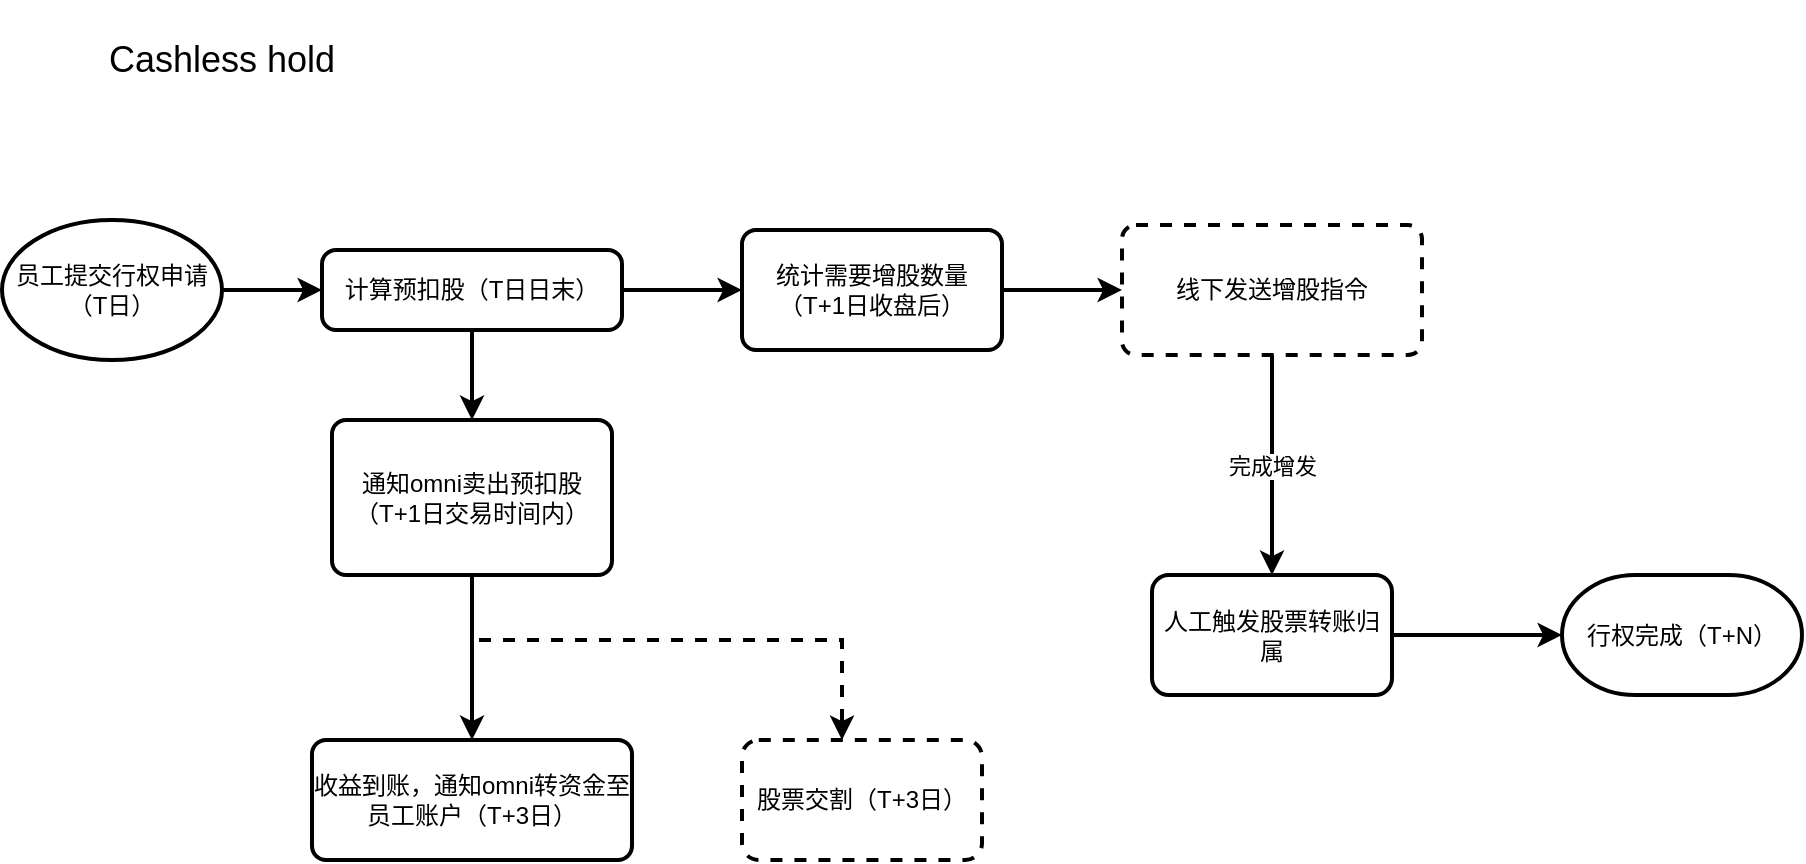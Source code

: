 <mxfile version="13.7.9" type="github">
  <diagram id="J9ElGls0z0i14CrVCFYJ" name="第 1 页">
    <mxGraphModel dx="979" dy="722" grid="1" gridSize="10" guides="1" tooltips="1" connect="1" arrows="1" fold="1" page="1" pageScale="1" pageWidth="1200" pageHeight="1600" math="0" shadow="0">
      <root>
        <mxCell id="0" />
        <mxCell id="1" parent="0" />
        <mxCell id="IP6N6mY2FTfmfS4jlM0r-1" value="&lt;font style=&quot;font-size: 18px&quot;&gt;Cashless hold&lt;/font&gt;" style="rounded=1;whiteSpace=wrap;html=1;strokeColor=none;" parent="1" vertex="1">
          <mxGeometry x="120" y="90" width="220" height="60" as="geometry" />
        </mxCell>
        <mxCell id="IP6N6mY2FTfmfS4jlM0r-2" value="员工提交行权申请（T日）" style="strokeWidth=2;html=1;shape=mxgraph.flowchart.start_1;whiteSpace=wrap;" parent="1" vertex="1">
          <mxGeometry x="120" y="200" width="110" height="70" as="geometry" />
        </mxCell>
        <mxCell id="IP6N6mY2FTfmfS4jlM0r-3" value="" style="endArrow=classic;html=1;exitX=1;exitY=0.5;exitDx=0;exitDy=0;exitPerimeter=0;strokeWidth=2;entryX=0;entryY=0.5;entryDx=0;entryDy=0;" parent="1" source="IP6N6mY2FTfmfS4jlM0r-2" target="IP6N6mY2FTfmfS4jlM0r-4" edge="1">
          <mxGeometry width="50" height="50" relative="1" as="geometry">
            <mxPoint x="410" y="360" as="sourcePoint" />
            <mxPoint x="270" y="235" as="targetPoint" />
          </mxGeometry>
        </mxCell>
        <mxCell id="McNuuRghSewV_68_TSX4-1" style="edgeStyle=orthogonalEdgeStyle;rounded=0;orthogonalLoop=1;jettySize=auto;html=1;exitX=0.5;exitY=1;exitDx=0;exitDy=0;entryX=0.5;entryY=0;entryDx=0;entryDy=0;strokeWidth=2;" edge="1" parent="1" source="IP6N6mY2FTfmfS4jlM0r-4" target="IP6N6mY2FTfmfS4jlM0r-7">
          <mxGeometry relative="1" as="geometry" />
        </mxCell>
        <mxCell id="McNuuRghSewV_68_TSX4-2" style="edgeStyle=orthogonalEdgeStyle;rounded=0;orthogonalLoop=1;jettySize=auto;html=1;exitX=1;exitY=0.5;exitDx=0;exitDy=0;strokeWidth=2;" edge="1" parent="1" source="IP6N6mY2FTfmfS4jlM0r-4" target="IP6N6mY2FTfmfS4jlM0r-11">
          <mxGeometry relative="1" as="geometry" />
        </mxCell>
        <mxCell id="IP6N6mY2FTfmfS4jlM0r-4" value="计算预扣股（T日日末）" style="rounded=1;whiteSpace=wrap;html=1;absoluteArcSize=1;arcSize=14;strokeWidth=2;" parent="1" vertex="1">
          <mxGeometry x="280" y="215" width="150" height="40" as="geometry" />
        </mxCell>
        <mxCell id="IP6N6mY2FTfmfS4jlM0r-19" value="" style="edgeStyle=orthogonalEdgeStyle;rounded=0;orthogonalLoop=1;jettySize=auto;html=1;strokeWidth=2;dashed=1;exitX=0.5;exitY=1;exitDx=0;exitDy=0;" parent="1" source="IP6N6mY2FTfmfS4jlM0r-7" target="IP6N6mY2FTfmfS4jlM0r-18" edge="1">
          <mxGeometry relative="1" as="geometry">
            <mxPoint x="540" y="350" as="sourcePoint" />
            <Array as="points">
              <mxPoint x="355" y="410" />
              <mxPoint x="540" y="410" />
            </Array>
          </mxGeometry>
        </mxCell>
        <mxCell id="IP6N6mY2FTfmfS4jlM0r-32" style="edgeStyle=orthogonalEdgeStyle;rounded=0;orthogonalLoop=1;jettySize=auto;html=1;exitX=0.5;exitY=1;exitDx=0;exitDy=0;strokeWidth=2;entryX=0.5;entryY=0;entryDx=0;entryDy=0;" parent="1" source="IP6N6mY2FTfmfS4jlM0r-7" target="IP6N6mY2FTfmfS4jlM0r-31" edge="1">
          <mxGeometry relative="1" as="geometry">
            <mxPoint x="400" y="360" as="targetPoint" />
          </mxGeometry>
        </mxCell>
        <mxCell id="IP6N6mY2FTfmfS4jlM0r-7" value="通知omni卖出预扣股（T+1日交易时间内）" style="rounded=1;whiteSpace=wrap;html=1;absoluteArcSize=1;arcSize=14;strokeWidth=2;" parent="1" vertex="1">
          <mxGeometry x="285" y="300" width="140" height="77.5" as="geometry" />
        </mxCell>
        <mxCell id="IP6N6mY2FTfmfS4jlM0r-15" style="edgeStyle=orthogonalEdgeStyle;rounded=0;orthogonalLoop=1;jettySize=auto;html=1;exitX=1;exitY=0.5;exitDx=0;exitDy=0;strokeWidth=2;entryX=0;entryY=0.5;entryDx=0;entryDy=0;" parent="1" source="IP6N6mY2FTfmfS4jlM0r-11" target="IP6N6mY2FTfmfS4jlM0r-16" edge="1">
          <mxGeometry relative="1" as="geometry">
            <mxPoint x="880" y="235" as="targetPoint" />
          </mxGeometry>
        </mxCell>
        <mxCell id="IP6N6mY2FTfmfS4jlM0r-11" value="统计需要增股数量（T+1日收盘后）" style="rounded=1;whiteSpace=wrap;html=1;absoluteArcSize=1;arcSize=14;strokeWidth=2;" parent="1" vertex="1">
          <mxGeometry x="490" y="205" width="130" height="60" as="geometry" />
        </mxCell>
        <mxCell id="IP6N6mY2FTfmfS4jlM0r-21" value="完成增发" style="edgeStyle=orthogonalEdgeStyle;rounded=0;orthogonalLoop=1;jettySize=auto;html=1;strokeWidth=2;" parent="1" source="IP6N6mY2FTfmfS4jlM0r-16" target="IP6N6mY2FTfmfS4jlM0r-20" edge="1">
          <mxGeometry relative="1" as="geometry" />
        </mxCell>
        <mxCell id="IP6N6mY2FTfmfS4jlM0r-16" value="线下发送增股指令" style="rounded=1;whiteSpace=wrap;html=1;absoluteArcSize=1;arcSize=14;strokeWidth=2;dashed=1;" parent="1" vertex="1">
          <mxGeometry x="680" y="202.5" width="150" height="65" as="geometry" />
        </mxCell>
        <mxCell id="IP6N6mY2FTfmfS4jlM0r-18" value="股票交割（T+3日）" style="whiteSpace=wrap;html=1;rounded=1;strokeWidth=2;arcSize=14;dashed=1;" parent="1" vertex="1">
          <mxGeometry x="490" y="460" width="120" height="60" as="geometry" />
        </mxCell>
        <mxCell id="IP6N6mY2FTfmfS4jlM0r-28" style="edgeStyle=orthogonalEdgeStyle;rounded=0;orthogonalLoop=1;jettySize=auto;html=1;exitX=1;exitY=0.5;exitDx=0;exitDy=0;entryX=0;entryY=0.5;entryDx=0;entryDy=0;strokeWidth=2;entryPerimeter=0;" parent="1" source="IP6N6mY2FTfmfS4jlM0r-20" target="IP6N6mY2FTfmfS4jlM0r-29" edge="1">
          <mxGeometry relative="1" as="geometry">
            <mxPoint x="1070" y="227.5" as="targetPoint" />
          </mxGeometry>
        </mxCell>
        <mxCell id="IP6N6mY2FTfmfS4jlM0r-20" value="人工触发股票转账归属" style="whiteSpace=wrap;html=1;rounded=1;strokeWidth=2;arcSize=14;" parent="1" vertex="1">
          <mxGeometry x="695" y="377.5" width="120" height="60" as="geometry" />
        </mxCell>
        <mxCell id="IP6N6mY2FTfmfS4jlM0r-29" value="&lt;span&gt;行权完成（T+N）&lt;/span&gt;" style="strokeWidth=2;html=1;shape=mxgraph.flowchart.terminator;whiteSpace=wrap;" parent="1" vertex="1">
          <mxGeometry x="900" y="377.5" width="120" height="60" as="geometry" />
        </mxCell>
        <mxCell id="IP6N6mY2FTfmfS4jlM0r-31" value="收益到账，通知omni转资金至员工账户（T+3日）" style="rounded=1;whiteSpace=wrap;html=1;absoluteArcSize=1;arcSize=14;strokeWidth=2;" parent="1" vertex="1">
          <mxGeometry x="275" y="460" width="160" height="60" as="geometry" />
        </mxCell>
      </root>
    </mxGraphModel>
  </diagram>
</mxfile>
